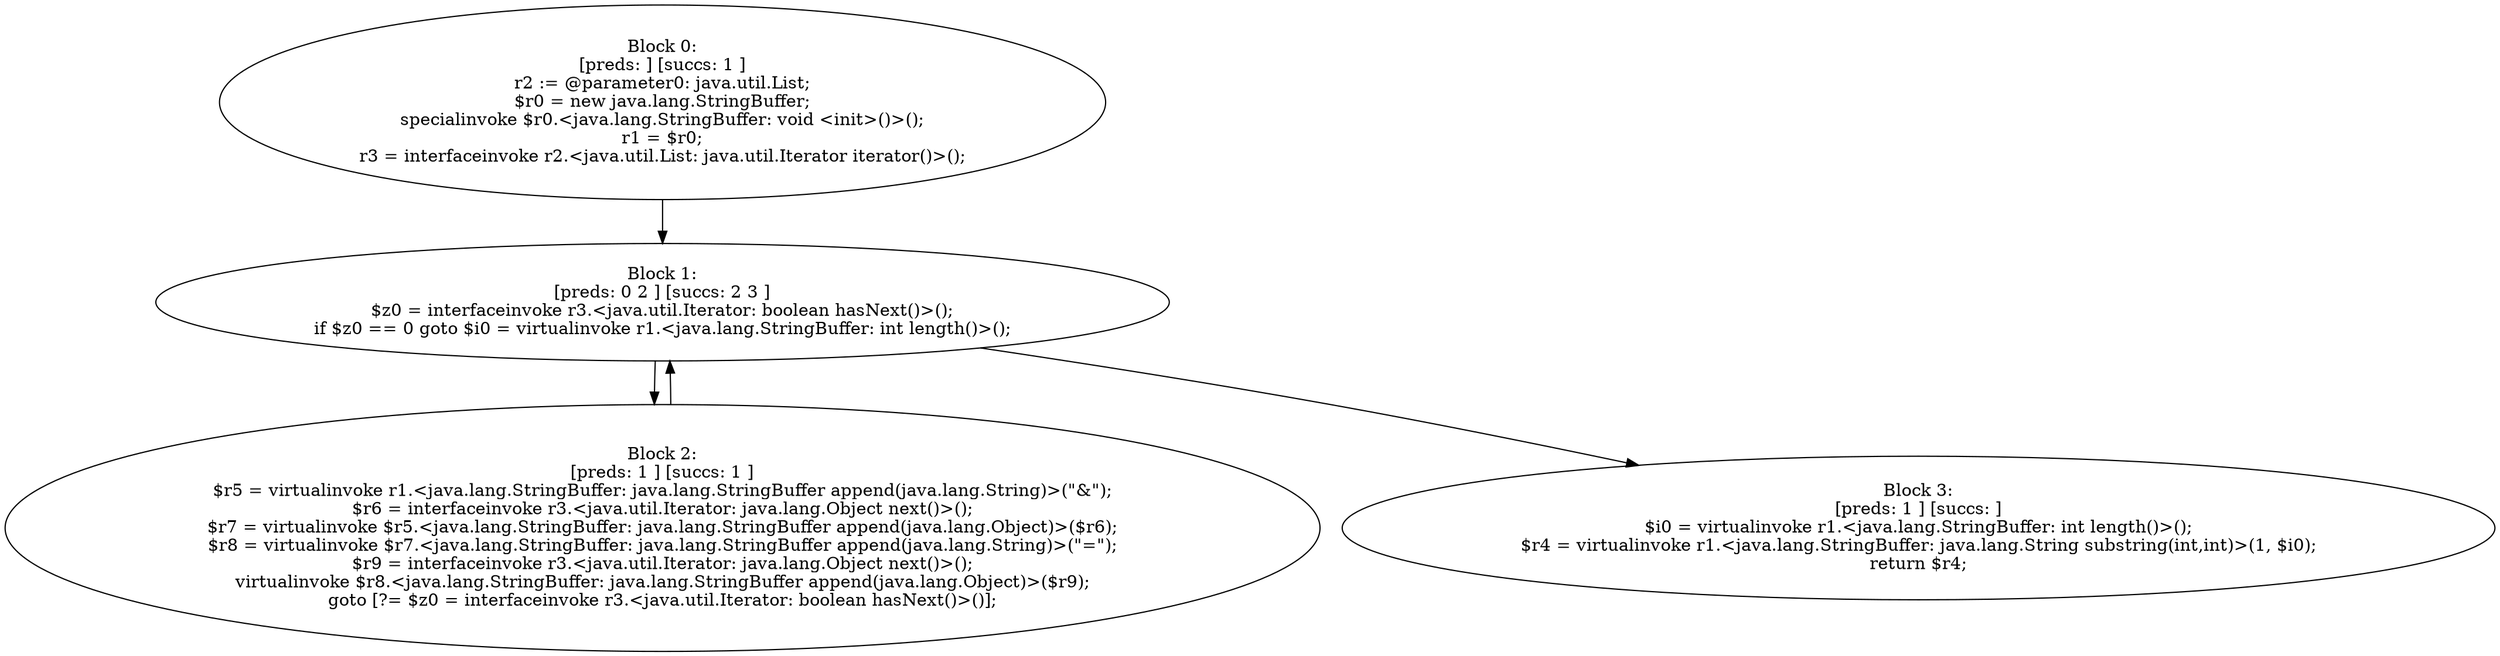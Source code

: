 digraph "unitGraph" {
    "Block 0:
[preds: ] [succs: 1 ]
r2 := @parameter0: java.util.List;
$r0 = new java.lang.StringBuffer;
specialinvoke $r0.<java.lang.StringBuffer: void <init>()>();
r1 = $r0;
r3 = interfaceinvoke r2.<java.util.List: java.util.Iterator iterator()>();
"
    "Block 1:
[preds: 0 2 ] [succs: 2 3 ]
$z0 = interfaceinvoke r3.<java.util.Iterator: boolean hasNext()>();
if $z0 == 0 goto $i0 = virtualinvoke r1.<java.lang.StringBuffer: int length()>();
"
    "Block 2:
[preds: 1 ] [succs: 1 ]
$r5 = virtualinvoke r1.<java.lang.StringBuffer: java.lang.StringBuffer append(java.lang.String)>(\"&\");
$r6 = interfaceinvoke r3.<java.util.Iterator: java.lang.Object next()>();
$r7 = virtualinvoke $r5.<java.lang.StringBuffer: java.lang.StringBuffer append(java.lang.Object)>($r6);
$r8 = virtualinvoke $r7.<java.lang.StringBuffer: java.lang.StringBuffer append(java.lang.String)>(\"=\");
$r9 = interfaceinvoke r3.<java.util.Iterator: java.lang.Object next()>();
virtualinvoke $r8.<java.lang.StringBuffer: java.lang.StringBuffer append(java.lang.Object)>($r9);
goto [?= $z0 = interfaceinvoke r3.<java.util.Iterator: boolean hasNext()>()];
"
    "Block 3:
[preds: 1 ] [succs: ]
$i0 = virtualinvoke r1.<java.lang.StringBuffer: int length()>();
$r4 = virtualinvoke r1.<java.lang.StringBuffer: java.lang.String substring(int,int)>(1, $i0);
return $r4;
"
    "Block 0:
[preds: ] [succs: 1 ]
r2 := @parameter0: java.util.List;
$r0 = new java.lang.StringBuffer;
specialinvoke $r0.<java.lang.StringBuffer: void <init>()>();
r1 = $r0;
r3 = interfaceinvoke r2.<java.util.List: java.util.Iterator iterator()>();
"->"Block 1:
[preds: 0 2 ] [succs: 2 3 ]
$z0 = interfaceinvoke r3.<java.util.Iterator: boolean hasNext()>();
if $z0 == 0 goto $i0 = virtualinvoke r1.<java.lang.StringBuffer: int length()>();
";
    "Block 1:
[preds: 0 2 ] [succs: 2 3 ]
$z0 = interfaceinvoke r3.<java.util.Iterator: boolean hasNext()>();
if $z0 == 0 goto $i0 = virtualinvoke r1.<java.lang.StringBuffer: int length()>();
"->"Block 2:
[preds: 1 ] [succs: 1 ]
$r5 = virtualinvoke r1.<java.lang.StringBuffer: java.lang.StringBuffer append(java.lang.String)>(\"&\");
$r6 = interfaceinvoke r3.<java.util.Iterator: java.lang.Object next()>();
$r7 = virtualinvoke $r5.<java.lang.StringBuffer: java.lang.StringBuffer append(java.lang.Object)>($r6);
$r8 = virtualinvoke $r7.<java.lang.StringBuffer: java.lang.StringBuffer append(java.lang.String)>(\"=\");
$r9 = interfaceinvoke r3.<java.util.Iterator: java.lang.Object next()>();
virtualinvoke $r8.<java.lang.StringBuffer: java.lang.StringBuffer append(java.lang.Object)>($r9);
goto [?= $z0 = interfaceinvoke r3.<java.util.Iterator: boolean hasNext()>()];
";
    "Block 1:
[preds: 0 2 ] [succs: 2 3 ]
$z0 = interfaceinvoke r3.<java.util.Iterator: boolean hasNext()>();
if $z0 == 0 goto $i0 = virtualinvoke r1.<java.lang.StringBuffer: int length()>();
"->"Block 3:
[preds: 1 ] [succs: ]
$i0 = virtualinvoke r1.<java.lang.StringBuffer: int length()>();
$r4 = virtualinvoke r1.<java.lang.StringBuffer: java.lang.String substring(int,int)>(1, $i0);
return $r4;
";
    "Block 2:
[preds: 1 ] [succs: 1 ]
$r5 = virtualinvoke r1.<java.lang.StringBuffer: java.lang.StringBuffer append(java.lang.String)>(\"&\");
$r6 = interfaceinvoke r3.<java.util.Iterator: java.lang.Object next()>();
$r7 = virtualinvoke $r5.<java.lang.StringBuffer: java.lang.StringBuffer append(java.lang.Object)>($r6);
$r8 = virtualinvoke $r7.<java.lang.StringBuffer: java.lang.StringBuffer append(java.lang.String)>(\"=\");
$r9 = interfaceinvoke r3.<java.util.Iterator: java.lang.Object next()>();
virtualinvoke $r8.<java.lang.StringBuffer: java.lang.StringBuffer append(java.lang.Object)>($r9);
goto [?= $z0 = interfaceinvoke r3.<java.util.Iterator: boolean hasNext()>()];
"->"Block 1:
[preds: 0 2 ] [succs: 2 3 ]
$z0 = interfaceinvoke r3.<java.util.Iterator: boolean hasNext()>();
if $z0 == 0 goto $i0 = virtualinvoke r1.<java.lang.StringBuffer: int length()>();
";
}
